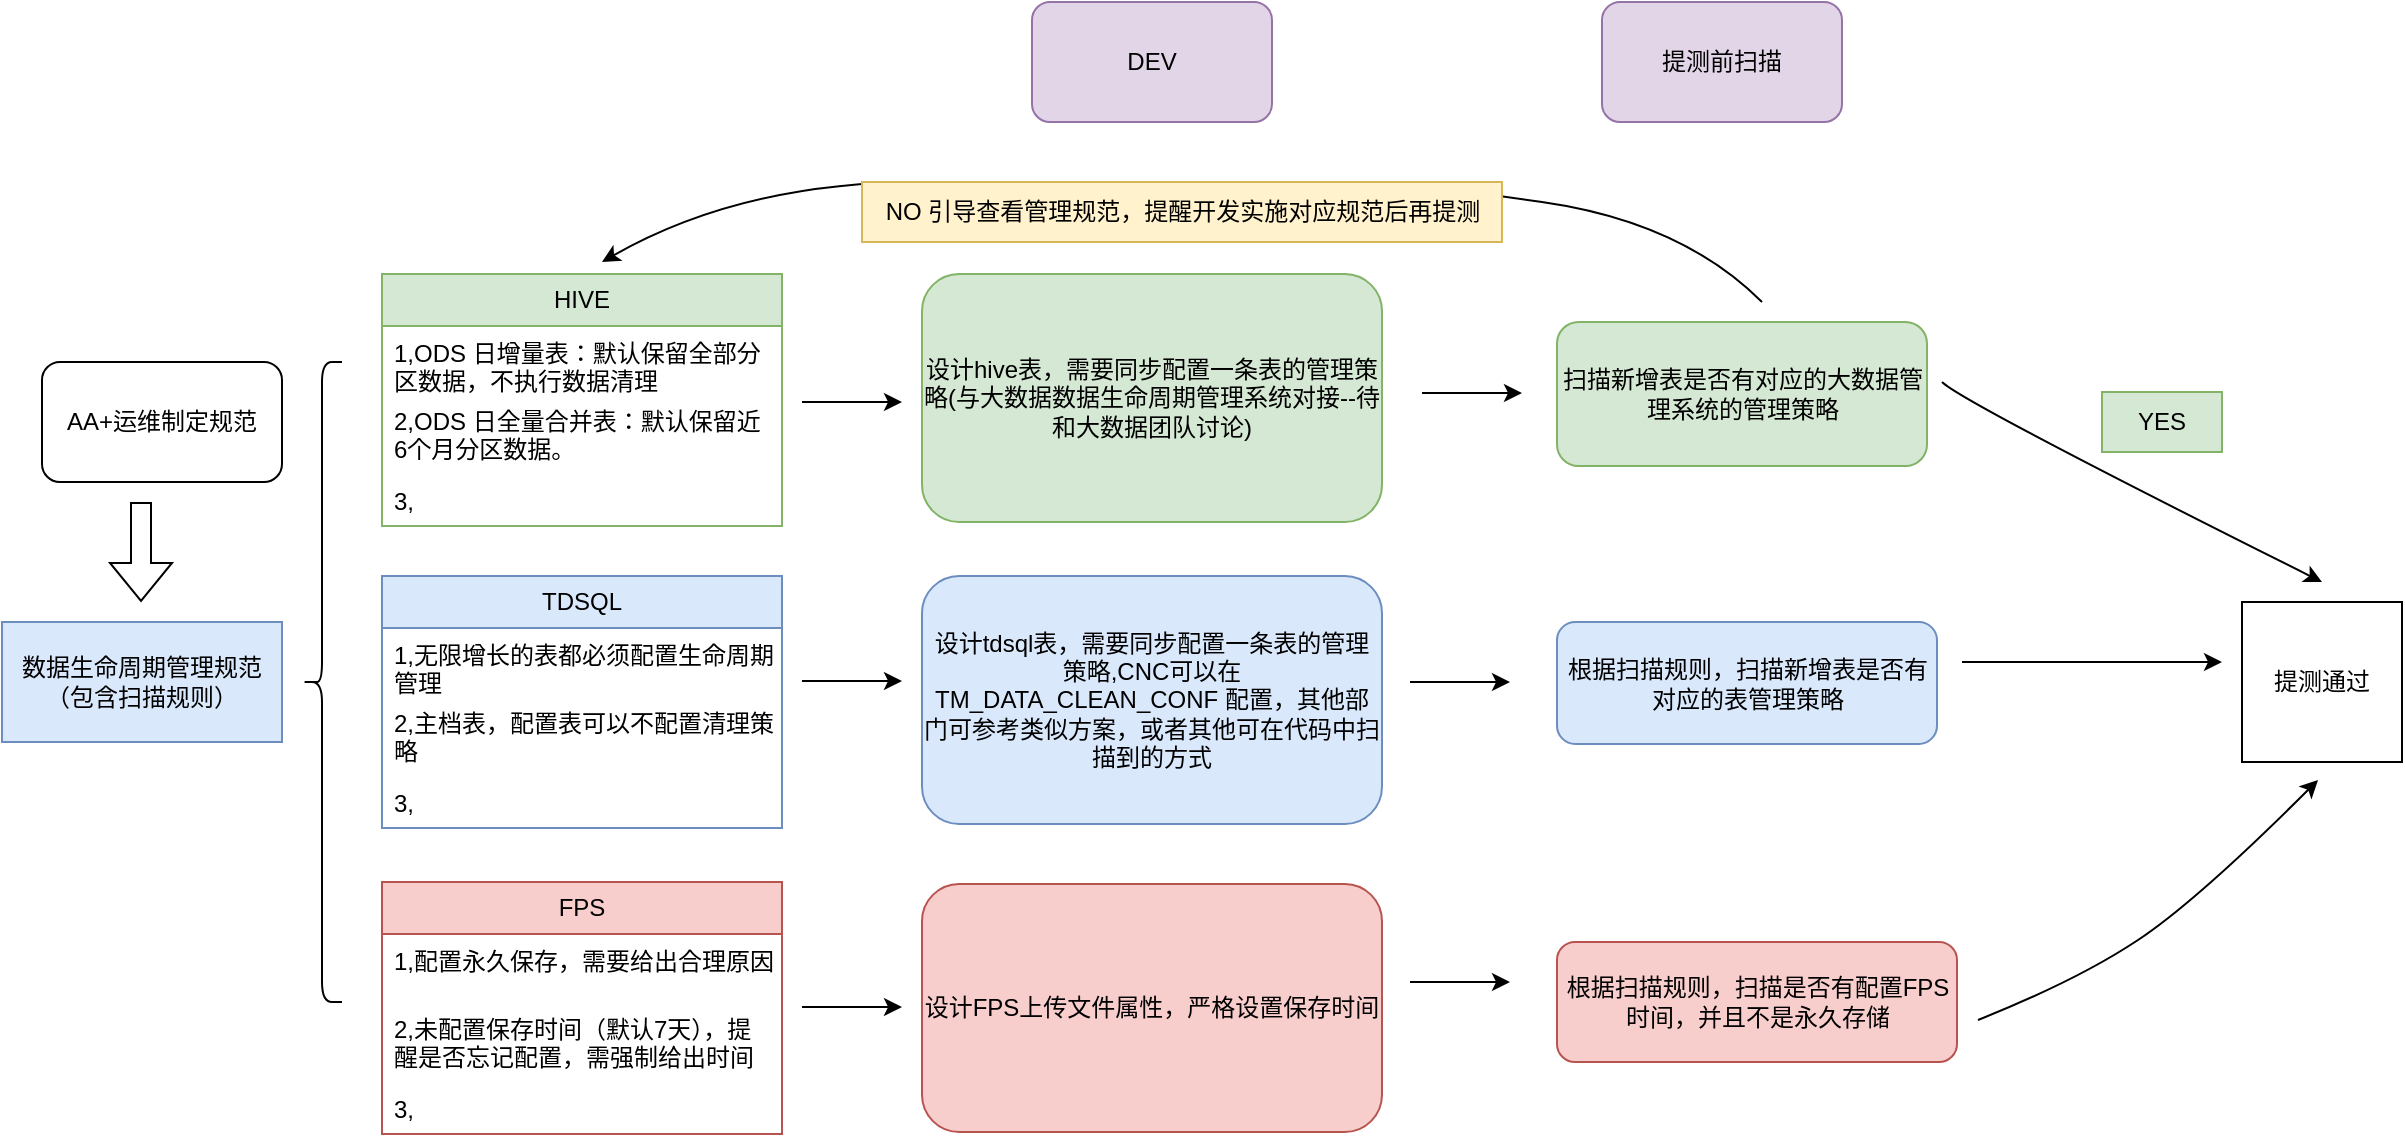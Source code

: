 <mxfile version="21.1.4" type="github">
  <diagram name="第 1 页" id="IByp9TB561RfB9TiHnrB">
    <mxGraphModel dx="1853" dy="660" grid="1" gridSize="10" guides="1" tooltips="1" connect="1" arrows="1" fold="1" page="1" pageScale="1" pageWidth="827" pageHeight="1169" math="0" shadow="0">
      <root>
        <mxCell id="0" />
        <mxCell id="1" parent="0" />
        <mxCell id="Qum_pw8aZmqB0_aCi9bE-5" value="数据生命周期管理规范&lt;br&gt;（包含扫描规则）" style="rounded=0;whiteSpace=wrap;html=1;fillColor=#dae8fc;strokeColor=#6c8ebf;" vertex="1" parent="1">
          <mxGeometry x="-290" y="310" width="140" height="60" as="geometry" />
        </mxCell>
        <mxCell id="Qum_pw8aZmqB0_aCi9bE-6" value="" style="shape=curlyBracket;whiteSpace=wrap;html=1;rounded=1;flipH=1;labelPosition=right;verticalLabelPosition=middle;align=left;verticalAlign=middle;direction=west;" vertex="1" parent="1">
          <mxGeometry x="-140" y="180" width="20" height="320" as="geometry" />
        </mxCell>
        <mxCell id="Qum_pw8aZmqB0_aCi9bE-21" value="TDSQL" style="swimlane;fontStyle=0;childLayout=stackLayout;horizontal=1;startSize=26;fillColor=#dae8fc;horizontalStack=0;resizeParent=1;resizeParentMax=0;resizeLast=0;collapsible=1;marginBottom=0;whiteSpace=wrap;html=1;strokeColor=#6c8ebf;" vertex="1" parent="1">
          <mxGeometry x="-100" y="287" width="200" height="126" as="geometry" />
        </mxCell>
        <mxCell id="Qum_pw8aZmqB0_aCi9bE-22" value="1,无限增长的表都必须配置生命周期管理" style="text;strokeColor=none;fillColor=none;align=left;verticalAlign=top;spacingLeft=4;spacingRight=4;overflow=hidden;rotatable=0;points=[[0,0.5],[1,0.5]];portConstraint=eastwest;whiteSpace=wrap;html=1;" vertex="1" parent="Qum_pw8aZmqB0_aCi9bE-21">
          <mxGeometry y="26" width="200" height="34" as="geometry" />
        </mxCell>
        <mxCell id="Qum_pw8aZmqB0_aCi9bE-23" value="2,主档表，配置表可以不配置清理策略&lt;br&gt;" style="text;strokeColor=none;fillColor=none;align=left;verticalAlign=top;spacingLeft=4;spacingRight=4;overflow=hidden;rotatable=0;points=[[0,0.5],[1,0.5]];portConstraint=eastwest;whiteSpace=wrap;html=1;" vertex="1" parent="Qum_pw8aZmqB0_aCi9bE-21">
          <mxGeometry y="60" width="200" height="40" as="geometry" />
        </mxCell>
        <mxCell id="Qum_pw8aZmqB0_aCi9bE-24" value="3," style="text;strokeColor=none;fillColor=none;align=left;verticalAlign=top;spacingLeft=4;spacingRight=4;overflow=hidden;rotatable=0;points=[[0,0.5],[1,0.5]];portConstraint=eastwest;whiteSpace=wrap;html=1;" vertex="1" parent="Qum_pw8aZmqB0_aCi9bE-21">
          <mxGeometry y="100" width="200" height="26" as="geometry" />
        </mxCell>
        <mxCell id="Qum_pw8aZmqB0_aCi9bE-26" value="FPS" style="swimlane;fontStyle=0;childLayout=stackLayout;horizontal=1;startSize=26;fillColor=#f8cecc;horizontalStack=0;resizeParent=1;resizeParentMax=0;resizeLast=0;collapsible=1;marginBottom=0;whiteSpace=wrap;html=1;strokeColor=#b85450;" vertex="1" parent="1">
          <mxGeometry x="-100" y="440" width="200" height="126" as="geometry" />
        </mxCell>
        <mxCell id="Qum_pw8aZmqB0_aCi9bE-27" value="1,配置永久保存，需要给出合理原因" style="text;strokeColor=none;fillColor=none;align=left;verticalAlign=top;spacingLeft=4;spacingRight=4;overflow=hidden;rotatable=0;points=[[0,0.5],[1,0.5]];portConstraint=eastwest;whiteSpace=wrap;html=1;" vertex="1" parent="Qum_pw8aZmqB0_aCi9bE-26">
          <mxGeometry y="26" width="200" height="34" as="geometry" />
        </mxCell>
        <mxCell id="Qum_pw8aZmqB0_aCi9bE-28" value="2,未配置保存时间（默认7天），提醒是否忘记配置，需强制给出时间" style="text;strokeColor=none;fillColor=none;align=left;verticalAlign=top;spacingLeft=4;spacingRight=4;overflow=hidden;rotatable=0;points=[[0,0.5],[1,0.5]];portConstraint=eastwest;whiteSpace=wrap;html=1;" vertex="1" parent="Qum_pw8aZmqB0_aCi9bE-26">
          <mxGeometry y="60" width="200" height="40" as="geometry" />
        </mxCell>
        <mxCell id="Qum_pw8aZmqB0_aCi9bE-29" value="3," style="text;strokeColor=none;fillColor=none;align=left;verticalAlign=top;spacingLeft=4;spacingRight=4;overflow=hidden;rotatable=0;points=[[0,0.5],[1,0.5]];portConstraint=eastwest;whiteSpace=wrap;html=1;" vertex="1" parent="Qum_pw8aZmqB0_aCi9bE-26">
          <mxGeometry y="100" width="200" height="26" as="geometry" />
        </mxCell>
        <mxCell id="Qum_pw8aZmqB0_aCi9bE-30" value="HIVE" style="swimlane;fontStyle=0;childLayout=stackLayout;horizontal=1;startSize=26;fillColor=#d5e8d4;horizontalStack=0;resizeParent=1;resizeParentMax=0;resizeLast=0;collapsible=1;marginBottom=0;whiteSpace=wrap;html=1;strokeColor=#82b366;" vertex="1" parent="1">
          <mxGeometry x="-100" y="136" width="200" height="126" as="geometry" />
        </mxCell>
        <mxCell id="Qum_pw8aZmqB0_aCi9bE-31" value="1,ODS 日增量表：默认保留全部分区数据，不执行数据清理" style="text;strokeColor=none;fillColor=none;align=left;verticalAlign=top;spacingLeft=4;spacingRight=4;overflow=hidden;rotatable=0;points=[[0,0.5],[1,0.5]];portConstraint=eastwest;whiteSpace=wrap;html=1;" vertex="1" parent="Qum_pw8aZmqB0_aCi9bE-30">
          <mxGeometry y="26" width="200" height="34" as="geometry" />
        </mxCell>
        <mxCell id="Qum_pw8aZmqB0_aCi9bE-32" value="2,ODS 日全量合并表：默认保留近6个月分区数据。" style="text;strokeColor=none;fillColor=none;align=left;verticalAlign=top;spacingLeft=4;spacingRight=4;overflow=hidden;rotatable=0;points=[[0,0.5],[1,0.5]];portConstraint=eastwest;whiteSpace=wrap;html=1;" vertex="1" parent="Qum_pw8aZmqB0_aCi9bE-30">
          <mxGeometry y="60" width="200" height="40" as="geometry" />
        </mxCell>
        <mxCell id="Qum_pw8aZmqB0_aCi9bE-33" value="3," style="text;strokeColor=none;fillColor=none;align=left;verticalAlign=top;spacingLeft=4;spacingRight=4;overflow=hidden;rotatable=0;points=[[0,0.5],[1,0.5]];portConstraint=eastwest;whiteSpace=wrap;html=1;" vertex="1" parent="Qum_pw8aZmqB0_aCi9bE-30">
          <mxGeometry y="100" width="200" height="26" as="geometry" />
        </mxCell>
        <mxCell id="Qum_pw8aZmqB0_aCi9bE-34" value="AA+运维制定规范" style="rounded=1;whiteSpace=wrap;html=1;" vertex="1" parent="1">
          <mxGeometry x="-270" y="180" width="120" height="60" as="geometry" />
        </mxCell>
        <mxCell id="Qum_pw8aZmqB0_aCi9bE-37" value="" style="shape=flexArrow;endArrow=classic;html=1;rounded=0;" edge="1" parent="1">
          <mxGeometry width="50" height="50" relative="1" as="geometry">
            <mxPoint x="-220.5" y="250" as="sourcePoint" />
            <mxPoint x="-220.5" y="300" as="targetPoint" />
          </mxGeometry>
        </mxCell>
        <mxCell id="Qum_pw8aZmqB0_aCi9bE-38" value="DEV" style="rounded=1;whiteSpace=wrap;html=1;fillColor=#e1d5e7;strokeColor=#9673a6;" vertex="1" parent="1">
          <mxGeometry x="225" width="120" height="60" as="geometry" />
        </mxCell>
        <mxCell id="Qum_pw8aZmqB0_aCi9bE-41" value="设计hive表，需要同步配置一条表的管理策略(与大数据数据生命周期管理系统对接--待和大数据团队讨论)" style="rounded=1;whiteSpace=wrap;html=1;fillColor=#d5e8d4;strokeColor=#82b366;" vertex="1" parent="1">
          <mxGeometry x="170" y="136" width="230" height="124" as="geometry" />
        </mxCell>
        <mxCell id="Qum_pw8aZmqB0_aCi9bE-46" value="设计tdsql表，需要同步配置一条表的管理策略,CNC可以在TM_DATA_CLEAN_CONF 配置，其他部门可参考类似方案，或者其他可在代码中扫描到的方式" style="rounded=1;whiteSpace=wrap;html=1;fillColor=#dae8fc;strokeColor=#6c8ebf;" vertex="1" parent="1">
          <mxGeometry x="170" y="287" width="230" height="124" as="geometry" />
        </mxCell>
        <mxCell id="Qum_pw8aZmqB0_aCi9bE-47" value="设计FPS上传文件属性，严格设置保存时间" style="rounded=1;whiteSpace=wrap;html=1;fillColor=#f8cecc;strokeColor=#b85450;" vertex="1" parent="1">
          <mxGeometry x="170" y="441" width="230" height="124" as="geometry" />
        </mxCell>
        <mxCell id="Qum_pw8aZmqB0_aCi9bE-48" value="提测前扫描" style="rounded=1;whiteSpace=wrap;html=1;fillColor=#e1d5e7;strokeColor=#9673a6;" vertex="1" parent="1">
          <mxGeometry x="510" width="120" height="60" as="geometry" />
        </mxCell>
        <mxCell id="Qum_pw8aZmqB0_aCi9bE-49" value="" style="endArrow=classic;html=1;rounded=0;" edge="1" parent="1">
          <mxGeometry width="50" height="50" relative="1" as="geometry">
            <mxPoint x="110" y="200" as="sourcePoint" />
            <mxPoint x="160" y="200" as="targetPoint" />
          </mxGeometry>
        </mxCell>
        <mxCell id="Qum_pw8aZmqB0_aCi9bE-50" value="" style="endArrow=classic;html=1;rounded=0;" edge="1" parent="1">
          <mxGeometry width="50" height="50" relative="1" as="geometry">
            <mxPoint x="110" y="339.5" as="sourcePoint" />
            <mxPoint x="160" y="339.5" as="targetPoint" />
          </mxGeometry>
        </mxCell>
        <mxCell id="Qum_pw8aZmqB0_aCi9bE-51" value="" style="endArrow=classic;html=1;rounded=0;" edge="1" parent="1">
          <mxGeometry width="50" height="50" relative="1" as="geometry">
            <mxPoint x="110" y="502.5" as="sourcePoint" />
            <mxPoint x="160" y="502.5" as="targetPoint" />
          </mxGeometry>
        </mxCell>
        <mxCell id="Qum_pw8aZmqB0_aCi9bE-52" value="扫描新增表是否有对应的大数据管理系统的管理策略" style="rounded=1;whiteSpace=wrap;html=1;fillColor=#d5e8d4;strokeColor=#82b366;" vertex="1" parent="1">
          <mxGeometry x="487.5" y="160" width="185" height="72" as="geometry" />
        </mxCell>
        <mxCell id="Qum_pw8aZmqB0_aCi9bE-53" value="根据扫描规则，扫描新增表是否有对应的表管理策略" style="rounded=1;whiteSpace=wrap;html=1;fillColor=#dae8fc;strokeColor=#6c8ebf;" vertex="1" parent="1">
          <mxGeometry x="487.5" y="310" width="190" height="61" as="geometry" />
        </mxCell>
        <mxCell id="Qum_pw8aZmqB0_aCi9bE-54" value="根据扫描规则，扫描是否有配置FPS时间，并且不是永久存储" style="rounded=1;whiteSpace=wrap;html=1;fillColor=#f8cecc;strokeColor=#b85450;" vertex="1" parent="1">
          <mxGeometry x="487.5" y="470" width="200" height="60" as="geometry" />
        </mxCell>
        <mxCell id="Qum_pw8aZmqB0_aCi9bE-55" value="提测通过" style="whiteSpace=wrap;html=1;aspect=fixed;" vertex="1" parent="1">
          <mxGeometry x="830" y="300" width="80" height="80" as="geometry" />
        </mxCell>
        <mxCell id="Qum_pw8aZmqB0_aCi9bE-57" value="" style="curved=1;endArrow=classic;html=1;rounded=0;" edge="1" parent="1">
          <mxGeometry width="50" height="50" relative="1" as="geometry">
            <mxPoint x="680" y="190" as="sourcePoint" />
            <mxPoint x="870" y="290" as="targetPoint" />
            <Array as="points">
              <mxPoint x="680" y="190" />
              <mxPoint x="690" y="200" />
            </Array>
          </mxGeometry>
        </mxCell>
        <mxCell id="Qum_pw8aZmqB0_aCi9bE-58" value="" style="curved=1;endArrow=classic;html=1;rounded=0;" edge="1" parent="1">
          <mxGeometry width="50" height="50" relative="1" as="geometry">
            <mxPoint x="690" y="330" as="sourcePoint" />
            <mxPoint x="820" y="330" as="targetPoint" />
            <Array as="points">
              <mxPoint x="740" y="330" />
            </Array>
          </mxGeometry>
        </mxCell>
        <mxCell id="Qum_pw8aZmqB0_aCi9bE-59" value="" style="curved=1;endArrow=classic;html=1;rounded=0;entryX=0.5;entryY=1;entryDx=0;entryDy=0;" edge="1" parent="1">
          <mxGeometry width="50" height="50" relative="1" as="geometry">
            <mxPoint x="698" y="509" as="sourcePoint" />
            <mxPoint x="868" y="389" as="targetPoint" />
            <Array as="points">
              <mxPoint x="748" y="489" />
              <mxPoint x="808" y="449" />
            </Array>
          </mxGeometry>
        </mxCell>
        <mxCell id="Qum_pw8aZmqB0_aCi9bE-62" value="YES" style="text;html=1;strokeColor=#82b366;fillColor=#d5e8d4;align=center;verticalAlign=middle;whiteSpace=wrap;rounded=0;" vertex="1" parent="1">
          <mxGeometry x="760" y="195" width="60" height="30" as="geometry" />
        </mxCell>
        <mxCell id="Qum_pw8aZmqB0_aCi9bE-65" value="" style="curved=1;endArrow=classic;html=1;rounded=0;" edge="1" parent="1">
          <mxGeometry width="50" height="50" relative="1" as="geometry">
            <mxPoint x="590" y="150" as="sourcePoint" />
            <mxPoint x="10" y="130" as="targetPoint" />
            <Array as="points">
              <mxPoint x="550" y="110" />
              <mxPoint x="410" y="90" />
              <mxPoint x="370" y="90" />
              <mxPoint x="260" y="90" />
              <mxPoint x="80" y="90" />
            </Array>
          </mxGeometry>
        </mxCell>
        <mxCell id="Qum_pw8aZmqB0_aCi9bE-66" value="NO 引导查看管理规范，提醒开发实施对应规范后再提测" style="text;html=1;align=center;verticalAlign=middle;resizable=0;points=[];autosize=1;strokeColor=#d6b656;fillColor=#fff2cc;" vertex="1" parent="1">
          <mxGeometry x="140" y="90" width="320" height="30" as="geometry" />
        </mxCell>
        <mxCell id="Qum_pw8aZmqB0_aCi9bE-67" value="" style="endArrow=classic;html=1;rounded=0;" edge="1" parent="1">
          <mxGeometry width="50" height="50" relative="1" as="geometry">
            <mxPoint x="420" y="195.5" as="sourcePoint" />
            <mxPoint x="470" y="195.5" as="targetPoint" />
          </mxGeometry>
        </mxCell>
        <mxCell id="Qum_pw8aZmqB0_aCi9bE-68" value="" style="endArrow=classic;html=1;rounded=0;" edge="1" parent="1">
          <mxGeometry width="50" height="50" relative="1" as="geometry">
            <mxPoint x="414" y="340" as="sourcePoint" />
            <mxPoint x="464" y="340" as="targetPoint" />
          </mxGeometry>
        </mxCell>
        <mxCell id="Qum_pw8aZmqB0_aCi9bE-69" value="" style="endArrow=classic;html=1;rounded=0;" edge="1" parent="1">
          <mxGeometry width="50" height="50" relative="1" as="geometry">
            <mxPoint x="414" y="490" as="sourcePoint" />
            <mxPoint x="464" y="490" as="targetPoint" />
          </mxGeometry>
        </mxCell>
      </root>
    </mxGraphModel>
  </diagram>
</mxfile>
